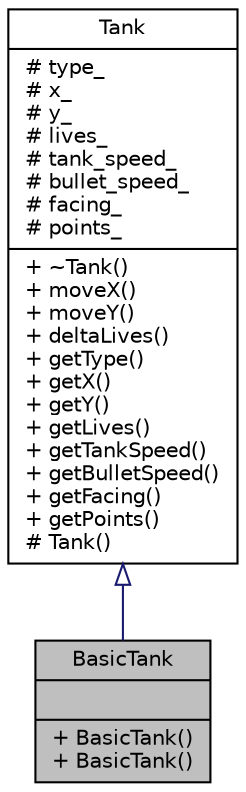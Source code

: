 digraph "BasicTank"
{
 // INTERACTIVE_SVG=YES
 // LATEX_PDF_SIZE
  bgcolor="transparent";
  edge [fontname="Helvetica",fontsize="10",labelfontname="Helvetica",labelfontsize="10"];
  node [fontname="Helvetica",fontsize="10",shape=record];
  Node1 [label="{BasicTank\n||+ BasicTank()\l+ BasicTank()\l}",height=0.2,width=0.4,color="black", fillcolor="grey75", style="filled", fontcolor="black",tooltip=" "];
  Node2 -> Node1 [dir="back",color="midnightblue",fontsize="10",style="solid",arrowtail="onormal",fontname="Helvetica"];
  Node2 [label="{Tank\n|# type_\l# x_\l# y_\l# lives_\l# tank_speed_\l# bullet_speed_\l# facing_\l# points_\l|+ ~Tank()\l+ moveX()\l+ moveY()\l+ deltaLives()\l+ getType()\l+ getX()\l+ getY()\l+ getLives()\l+ getTankSpeed()\l+ getBulletSpeed()\l+ getFacing()\l+ getPoints()\l# Tank()\l}",height=0.2,width=0.4,color="black",URL="$class_tank.html",tooltip="Base class for tank representation."];
}
